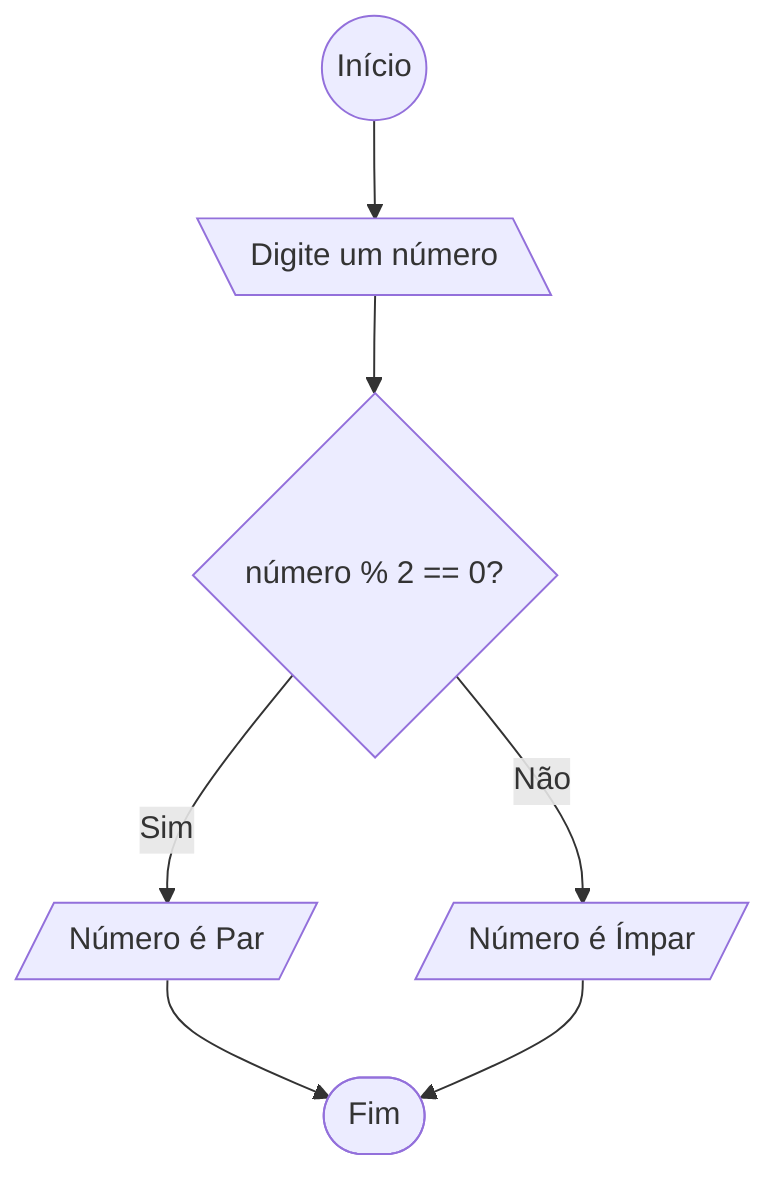 flowchart TD
    start(( Início )) --> input[\ Digite um número \]
    input --> verifica{ número % 2 == 0? }
    verifica --> |Sim| par[/ Número é Par /]
    verifica --> |Não| impar[/ Número é Ímpar /]
    par --> fim([ Fim ])
    impar --> fim
